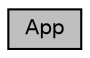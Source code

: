 digraph "App"
{
  edge [fontname="Helvetica",fontsize="10",labelfontname="Helvetica",labelfontsize="10"];
  node [fontname="Helvetica",fontsize="10",shape=record];
  Node0 [label="App",height=0.2,width=0.4,color="black", fillcolor="grey75", style="filled", fontcolor="black"];
}
